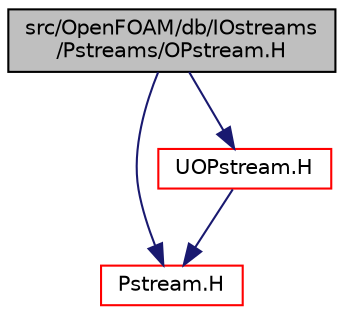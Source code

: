 digraph "src/OpenFOAM/db/IOstreams/Pstreams/OPstream.H"
{
  bgcolor="transparent";
  edge [fontname="Helvetica",fontsize="10",labelfontname="Helvetica",labelfontsize="10"];
  node [fontname="Helvetica",fontsize="10",shape=record];
  Node1 [label="src/OpenFOAM/db/IOstreams\l/Pstreams/OPstream.H",height=0.2,width=0.4,color="black", fillcolor="grey75", style="filled", fontcolor="black"];
  Node1 -> Node2 [color="midnightblue",fontsize="10",style="solid",fontname="Helvetica"];
  Node2 [label="Pstream.H",height=0.2,width=0.4,color="red",URL="$a08124.html"];
  Node1 -> Node3 [color="midnightblue",fontsize="10",style="solid",fontname="Helvetica"];
  Node3 [label="UOPstream.H",height=0.2,width=0.4,color="red",URL="$a08132.html"];
  Node3 -> Node2 [color="midnightblue",fontsize="10",style="solid",fontname="Helvetica"];
}
